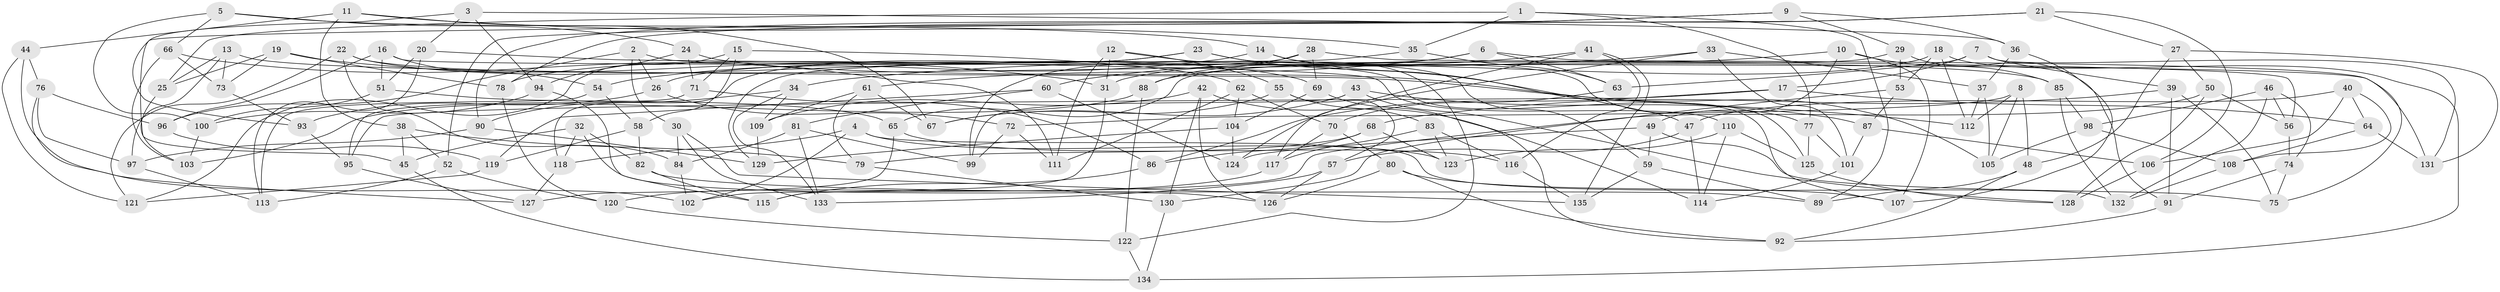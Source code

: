 // Generated by graph-tools (version 1.1) at 2025/11/02/27/25 16:11:50]
// undirected, 135 vertices, 270 edges
graph export_dot {
graph [start="1"]
  node [color=gray90,style=filled];
  1;
  2;
  3;
  4;
  5;
  6;
  7;
  8;
  9;
  10;
  11;
  12;
  13;
  14;
  15;
  16;
  17;
  18;
  19;
  20;
  21;
  22;
  23;
  24;
  25;
  26;
  27;
  28;
  29;
  30;
  31;
  32;
  33;
  34;
  35;
  36;
  37;
  38;
  39;
  40;
  41;
  42;
  43;
  44;
  45;
  46;
  47;
  48;
  49;
  50;
  51;
  52;
  53;
  54;
  55;
  56;
  57;
  58;
  59;
  60;
  61;
  62;
  63;
  64;
  65;
  66;
  67;
  68;
  69;
  70;
  71;
  72;
  73;
  74;
  75;
  76;
  77;
  78;
  79;
  80;
  81;
  82;
  83;
  84;
  85;
  86;
  87;
  88;
  89;
  90;
  91;
  92;
  93;
  94;
  95;
  96;
  97;
  98;
  99;
  100;
  101;
  102;
  103;
  104;
  105;
  106;
  107;
  108;
  109;
  110;
  111;
  112;
  113;
  114;
  115;
  116;
  117;
  118;
  119;
  120;
  121;
  122;
  123;
  124;
  125;
  126;
  127;
  128;
  129;
  130;
  131;
  132;
  133;
  134;
  135;
  1 -- 89;
  1 -- 35;
  1 -- 77;
  1 -- 25;
  2 -- 26;
  2 -- 96;
  2 -- 30;
  2 -- 107;
  3 -- 93;
  3 -- 20;
  3 -- 36;
  3 -- 94;
  4 -- 132;
  4 -- 123;
  4 -- 102;
  4 -- 118;
  5 -- 66;
  5 -- 14;
  5 -- 24;
  5 -- 100;
  6 -- 99;
  6 -- 63;
  6 -- 61;
  6 -- 75;
  7 -- 63;
  7 -- 17;
  7 -- 39;
  7 -- 131;
  8 -- 48;
  8 -- 112;
  8 -- 105;
  8 -- 72;
  9 -- 52;
  9 -- 29;
  9 -- 36;
  9 -- 90;
  10 -- 107;
  10 -- 88;
  10 -- 85;
  10 -- 49;
  11 -- 67;
  11 -- 38;
  11 -- 44;
  11 -- 35;
  12 -- 111;
  12 -- 122;
  12 -- 55;
  12 -- 31;
  13 -- 25;
  13 -- 97;
  13 -- 73;
  13 -- 112;
  14 -- 54;
  14 -- 47;
  14 -- 77;
  15 -- 121;
  15 -- 58;
  15 -- 62;
  15 -- 71;
  16 -- 131;
  16 -- 51;
  16 -- 96;
  16 -- 54;
  17 -- 95;
  17 -- 64;
  17 -- 86;
  18 -- 112;
  18 -- 53;
  18 -- 134;
  18 -- 31;
  19 -- 31;
  19 -- 73;
  19 -- 25;
  19 -- 78;
  20 -- 110;
  20 -- 113;
  20 -- 51;
  21 -- 78;
  21 -- 106;
  21 -- 45;
  21 -- 27;
  22 -- 84;
  22 -- 69;
  22 -- 85;
  22 -- 121;
  23 -- 125;
  23 -- 59;
  23 -- 78;
  23 -- 26;
  24 -- 71;
  24 -- 94;
  24 -- 105;
  25 -- 103;
  26 -- 93;
  26 -- 72;
  27 -- 48;
  27 -- 50;
  27 -- 131;
  28 -- 56;
  28 -- 69;
  28 -- 118;
  28 -- 88;
  29 -- 53;
  29 -- 65;
  29 -- 91;
  30 -- 135;
  30 -- 133;
  30 -- 84;
  31 -- 115;
  32 -- 45;
  32 -- 126;
  32 -- 82;
  32 -- 118;
  33 -- 117;
  33 -- 37;
  33 -- 101;
  33 -- 34;
  34 -- 90;
  34 -- 133;
  34 -- 109;
  35 -- 129;
  35 -- 63;
  36 -- 107;
  36 -- 37;
  37 -- 105;
  37 -- 112;
  38 -- 79;
  38 -- 45;
  38 -- 52;
  39 -- 68;
  39 -- 91;
  39 -- 75;
  40 -- 64;
  40 -- 47;
  40 -- 108;
  40 -- 106;
  41 -- 135;
  41 -- 116;
  41 -- 60;
  41 -- 124;
  42 -- 114;
  42 -- 126;
  42 -- 109;
  42 -- 130;
  43 -- 87;
  43 -- 128;
  43 -- 99;
  43 -- 67;
  44 -- 121;
  44 -- 102;
  44 -- 76;
  45 -- 134;
  46 -- 98;
  46 -- 56;
  46 -- 132;
  46 -- 74;
  47 -- 57;
  47 -- 114;
  48 -- 92;
  48 -- 89;
  49 -- 124;
  49 -- 75;
  49 -- 59;
  50 -- 102;
  50 -- 56;
  50 -- 128;
  51 -- 100;
  51 -- 65;
  52 -- 113;
  52 -- 120;
  53 -- 130;
  53 -- 87;
  54 -- 58;
  54 -- 113;
  55 -- 67;
  55 -- 83;
  55 -- 57;
  56 -- 74;
  57 -- 133;
  57 -- 126;
  58 -- 82;
  58 -- 119;
  59 -- 135;
  59 -- 89;
  60 -- 119;
  60 -- 124;
  60 -- 81;
  61 -- 79;
  61 -- 67;
  61 -- 109;
  62 -- 104;
  62 -- 70;
  62 -- 111;
  63 -- 70;
  64 -- 108;
  64 -- 131;
  65 -- 127;
  65 -- 116;
  66 -- 111;
  66 -- 103;
  66 -- 73;
  68 -- 79;
  68 -- 123;
  68 -- 86;
  69 -- 92;
  69 -- 104;
  70 -- 80;
  70 -- 117;
  71 -- 86;
  71 -- 95;
  72 -- 111;
  72 -- 99;
  73 -- 93;
  74 -- 91;
  74 -- 75;
  76 -- 97;
  76 -- 96;
  76 -- 127;
  77 -- 125;
  77 -- 101;
  78 -- 120;
  79 -- 130;
  80 -- 107;
  80 -- 92;
  80 -- 126;
  81 -- 133;
  81 -- 99;
  81 -- 84;
  82 -- 115;
  82 -- 89;
  83 -- 117;
  83 -- 116;
  83 -- 123;
  84 -- 102;
  85 -- 132;
  85 -- 98;
  86 -- 115;
  87 -- 106;
  87 -- 101;
  88 -- 103;
  88 -- 122;
  90 -- 97;
  90 -- 129;
  91 -- 92;
  93 -- 95;
  94 -- 115;
  94 -- 100;
  95 -- 127;
  96 -- 119;
  97 -- 113;
  98 -- 108;
  98 -- 105;
  100 -- 103;
  101 -- 114;
  104 -- 129;
  104 -- 124;
  106 -- 128;
  108 -- 132;
  109 -- 129;
  110 -- 125;
  110 -- 123;
  110 -- 114;
  116 -- 135;
  117 -- 120;
  118 -- 127;
  119 -- 121;
  120 -- 122;
  122 -- 134;
  125 -- 128;
  130 -- 134;
}
